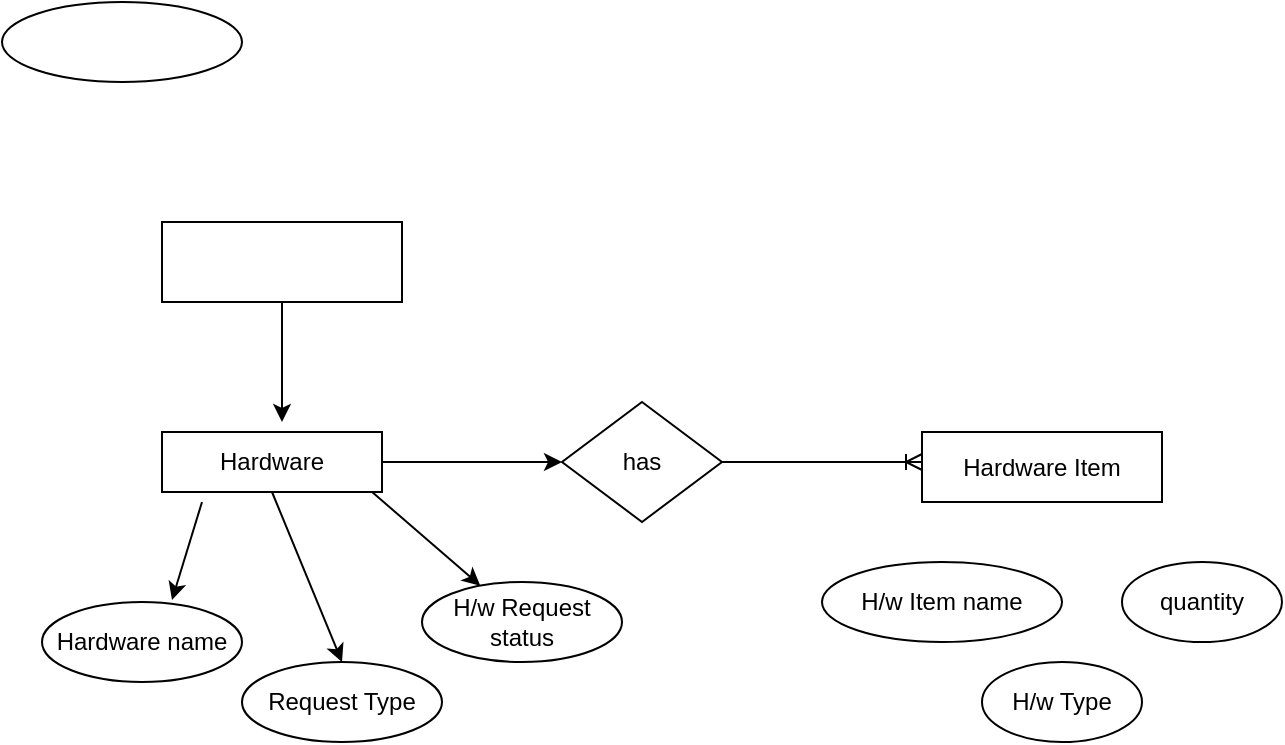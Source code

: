<mxfile version="10.6.3" type="onedrive"><diagram id="zyrg18e4-6_zhsswEq2T" name="Page-1"><mxGraphModel dx="754" dy="1776" grid="1" gridSize="10" guides="1" tooltips="1" connect="1" arrows="1" fold="1" page="1" pageScale="1" pageWidth="850" pageHeight="1100" math="0" shadow="0"><root><mxCell id="0"/><mxCell id="1" parent="0"/><mxCell id="s5YBDda7CT35KCikZ_OL-1" value="&lt;span&gt;Hardware&lt;/span&gt;" style="rounded=0;whiteSpace=wrap;html=1;" vertex="1" parent="1"><mxGeometry x="120" y="115" width="110" height="30" as="geometry"/></mxCell><mxCell id="s5YBDda7CT35KCikZ_OL-2" value="&lt;p align=&quot;center&quot;&gt;has&lt;/p&gt;" style="rhombus;whiteSpace=wrap;html=1;" vertex="1" parent="1"><mxGeometry x="320" y="100" width="80" height="60" as="geometry"/></mxCell><mxCell id="s5YBDda7CT35KCikZ_OL-4" value="" style="edgeStyle=entityRelationEdgeStyle;fontSize=12;html=1;endArrow=ERoneToMany;exitX=1;exitY=0.5;exitDx=0;exitDy=0;" edge="1" parent="1" source="s5YBDda7CT35KCikZ_OL-2"><mxGeometry width="100" height="100" relative="1" as="geometry"><mxPoint x="400" y="170" as="sourcePoint"/><mxPoint x="500" y="130" as="targetPoint"/></mxGeometry></mxCell><mxCell id="s5YBDda7CT35KCikZ_OL-5" value="" style="endArrow=classic;html=1;exitX=1;exitY=0.5;exitDx=0;exitDy=0;entryX=0;entryY=0.5;entryDx=0;entryDy=0;" edge="1" parent="1" source="s5YBDda7CT35KCikZ_OL-1" target="s5YBDda7CT35KCikZ_OL-2"><mxGeometry width="50" height="50" relative="1" as="geometry"><mxPoint x="240" y="170" as="sourcePoint"/><mxPoint x="290" y="120" as="targetPoint"/></mxGeometry></mxCell><mxCell id="s5YBDda7CT35KCikZ_OL-6" value="&lt;p align=&quot;center&quot;&gt;Hardware Item&lt;/p&gt;" style="rounded=0;whiteSpace=wrap;html=1;" vertex="1" parent="1"><mxGeometry x="500" y="115" width="120" height="35" as="geometry"/></mxCell><mxCell id="s5YBDda7CT35KCikZ_OL-8" value="&lt;p align=&quot;center&quot;&gt;&lt;span&gt;Hardware name&lt;/span&gt;&lt;/p&gt;" style="ellipse;whiteSpace=wrap;html=1;" vertex="1" parent="1"><mxGeometry x="60" y="200" width="100" height="40" as="geometry"/></mxCell><mxCell id="s5YBDda7CT35KCikZ_OL-9" value="&lt;p align=&quot;center&quot;&gt;&lt;span&gt;Request Type&lt;/span&gt;&lt;/p&gt;" style="ellipse;whiteSpace=wrap;html=1;" vertex="1" parent="1"><mxGeometry x="160" y="230" width="100" height="40" as="geometry"/></mxCell><mxCell id="s5YBDda7CT35KCikZ_OL-10" value="&lt;p align=&quot;center&quot;&gt;&lt;span&gt;H/w Request status&lt;/span&gt;&lt;/p&gt;" style="ellipse;whiteSpace=wrap;html=1;" vertex="1" parent="1"><mxGeometry x="250" y="190" width="100" height="40" as="geometry"/></mxCell><mxCell id="s5YBDda7CT35KCikZ_OL-11" value="&lt;p align=&quot;center&quot;&gt;&lt;span&gt;H/w Item name&lt;/span&gt;&lt;/p&gt;" style="ellipse;whiteSpace=wrap;html=1;" vertex="1" parent="1"><mxGeometry x="450" y="180" width="120" height="40" as="geometry"/></mxCell><mxCell id="s5YBDda7CT35KCikZ_OL-13" value="&lt;p align=&quot;center&quot;&gt;&lt;span&gt;H/w Type&lt;/span&gt;&lt;/p&gt;" style="ellipse;whiteSpace=wrap;html=1;" vertex="1" parent="1"><mxGeometry x="530" y="230" width="80" height="40" as="geometry"/></mxCell><mxCell id="s5YBDda7CT35KCikZ_OL-15" value="&lt;p align=&quot;center&quot;&gt;&lt;span&gt;quantity&lt;/span&gt;&lt;/p&gt;" style="ellipse;whiteSpace=wrap;html=1;" vertex="1" parent="1"><mxGeometry x="600" y="180" width="80" height="40" as="geometry"/></mxCell><mxCell id="s5YBDda7CT35KCikZ_OL-18" value="" style="edgeStyle=orthogonalEdgeStyle;rounded=0;orthogonalLoop=1;jettySize=auto;html=1;" edge="1" parent="1" source="s5YBDda7CT35KCikZ_OL-16"><mxGeometry relative="1" as="geometry"><mxPoint x="180" y="110" as="targetPoint"/></mxGeometry></mxCell><mxCell id="s5YBDda7CT35KCikZ_OL-16" value="" style="rounded=0;whiteSpace=wrap;html=1;" vertex="1" parent="1"><mxGeometry x="120" y="10" width="120" height="40" as="geometry"/></mxCell><mxCell id="s5YBDda7CT35KCikZ_OL-19" value="" style="ellipse;whiteSpace=wrap;html=1;" vertex="1" parent="1"><mxGeometry x="40" y="-100" width="120" height="40" as="geometry"/></mxCell><mxCell id="s5YBDda7CT35KCikZ_OL-20" value="" style="endArrow=classic;html=1;entryX=0.65;entryY=-0.025;entryDx=0;entryDy=0;entryPerimeter=0;" edge="1" parent="1" target="s5YBDda7CT35KCikZ_OL-8"><mxGeometry width="50" height="50" relative="1" as="geometry"><mxPoint x="140" y="150" as="sourcePoint"/><mxPoint x="145" y="140" as="targetPoint"/></mxGeometry></mxCell><mxCell id="s5YBDda7CT35KCikZ_OL-21" value="" style="endArrow=classic;html=1;exitX=0.5;exitY=1;exitDx=0;exitDy=0;entryX=0.5;entryY=0;entryDx=0;entryDy=0;" edge="1" parent="1" source="s5YBDda7CT35KCikZ_OL-1" target="s5YBDda7CT35KCikZ_OL-9"><mxGeometry width="50" height="50" relative="1" as="geometry"><mxPoint x="190" y="210" as="sourcePoint"/><mxPoint x="230" y="220" as="targetPoint"/></mxGeometry></mxCell><mxCell id="s5YBDda7CT35KCikZ_OL-22" value="" style="endArrow=classic;html=1;exitX=0.955;exitY=1;exitDx=0;exitDy=0;exitPerimeter=0;" edge="1" parent="1" source="s5YBDda7CT35KCikZ_OL-1" target="s5YBDda7CT35KCikZ_OL-10"><mxGeometry width="50" height="50" relative="1" as="geometry"><mxPoint x="40" y="340" as="sourcePoint"/><mxPoint x="90" y="290" as="targetPoint"/></mxGeometry></mxCell></root></mxGraphModel></diagram></mxfile>